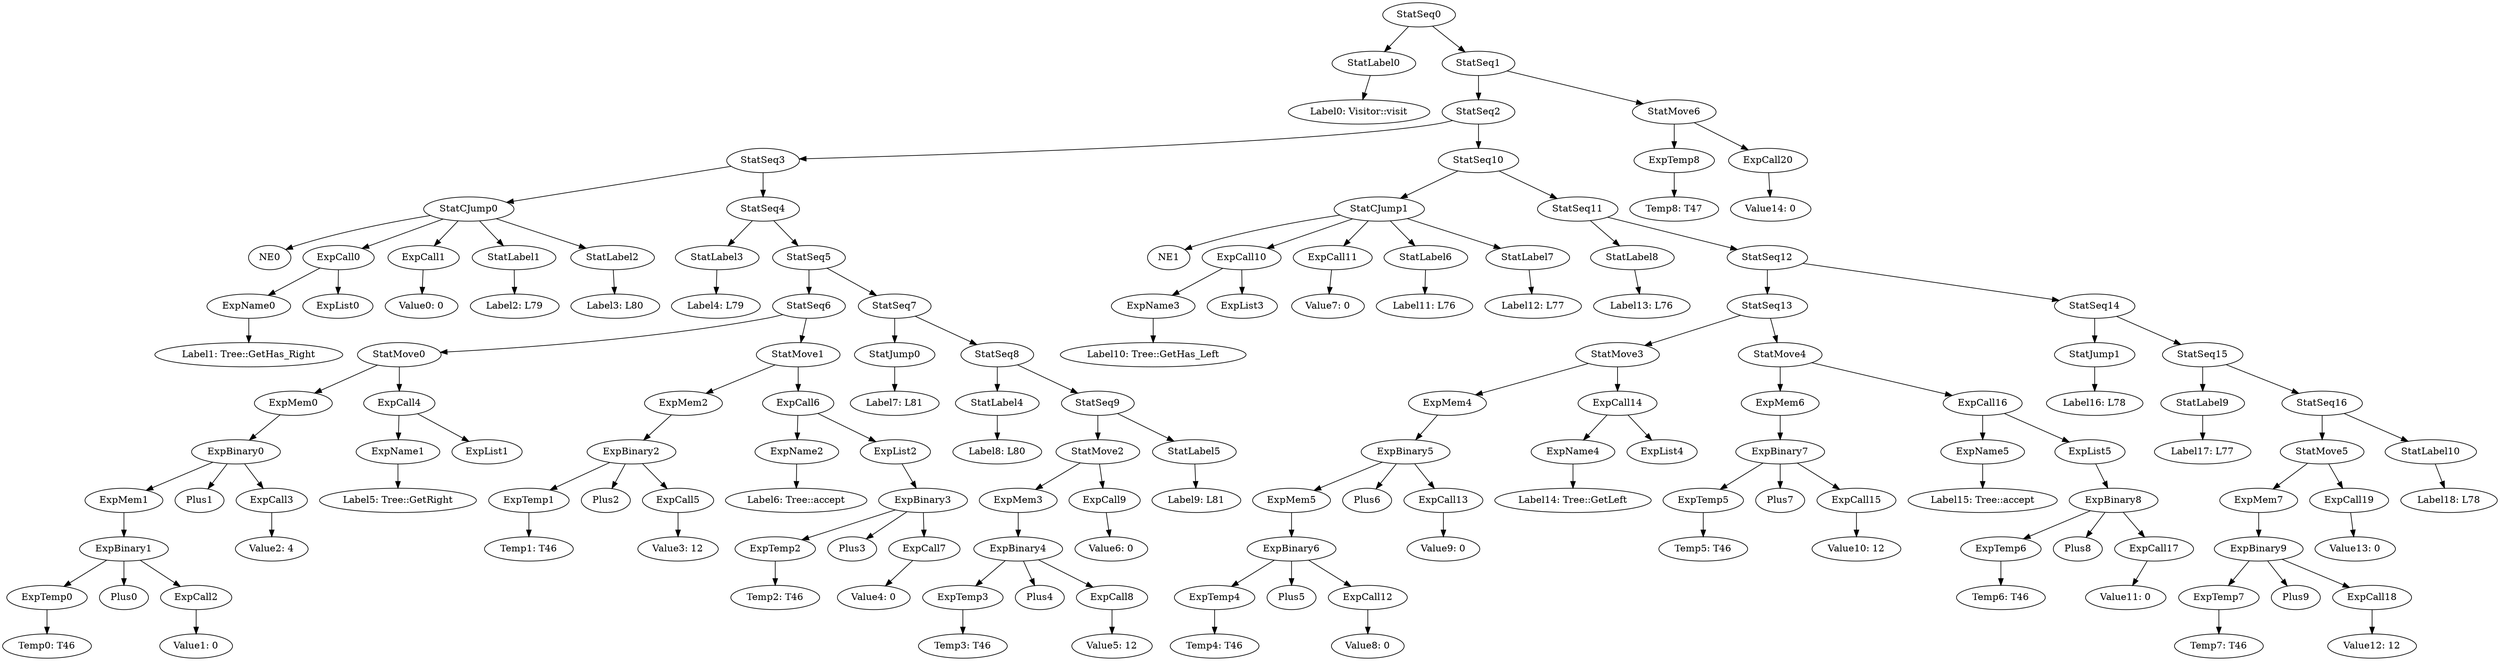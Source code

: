 digraph {
	ordering = out;
	StatSeq1 -> StatSeq2;
	StatSeq1 -> StatMove6;
	StatLabel10 -> "Label18: L78";
	StatSeq16 -> StatMove5;
	StatSeq16 -> StatLabel10;
	ExpCall19 -> "Value13: 0";
	StatMove5 -> ExpMem7;
	StatMove5 -> ExpCall19;
	ExpBinary9 -> ExpTemp7;
	ExpBinary9 -> Plus9;
	ExpBinary9 -> ExpCall18;
	StatJump1 -> "Label16: L78";
	StatSeq12 -> StatSeq13;
	StatSeq12 -> StatSeq14;
	ExpCall17 -> "Value11: 0";
	ExpBinary8 -> ExpTemp6;
	ExpBinary8 -> Plus8;
	ExpBinary8 -> ExpCall17;
	StatMove6 -> ExpTemp8;
	StatMove6 -> ExpCall20;
	ExpTemp6 -> "Temp6: T46";
	ExpCall16 -> ExpName5;
	ExpCall16 -> ExpList5;
	StatMove4 -> ExpMem6;
	StatMove4 -> ExpCall16;
	ExpMem6 -> ExpBinary7;
	ExpCall14 -> ExpName4;
	ExpCall14 -> ExpList4;
	StatMove3 -> ExpMem4;
	StatMove3 -> ExpCall14;
	ExpName4 -> "Label14: Tree::GetLeft";
	ExpMem4 -> ExpBinary5;
	ExpTemp8 -> "Temp8: T47";
	ExpBinary7 -> ExpTemp5;
	ExpBinary7 -> Plus7;
	ExpBinary7 -> ExpCall15;
	ExpCall13 -> "Value9: 0";
	ExpCall12 -> "Value8: 0";
	ExpBinary6 -> ExpTemp4;
	ExpBinary6 -> Plus5;
	ExpBinary6 -> ExpCall12;
	ExpTemp4 -> "Temp4: T46";
	ExpBinary5 -> ExpMem5;
	ExpBinary5 -> Plus6;
	ExpBinary5 -> ExpCall13;
	StatSeq11 -> StatLabel8;
	StatSeq11 -> StatSeq12;
	StatLabel6 -> "Label11: L76";
	ExpCall11 -> "Value7: 0";
	ExpCall10 -> ExpName3;
	ExpCall10 -> ExpList3;
	ExpName3 -> "Label10: Tree::GetHas_Left";
	StatCJump1 -> NE1;
	StatCJump1 -> ExpCall10;
	StatCJump1 -> ExpCall11;
	StatCJump1 -> StatLabel6;
	StatCJump1 -> StatLabel7;
	ExpCall20 -> "Value14: 0";
	StatSeq2 -> StatSeq3;
	StatSeq2 -> StatSeq10;
	ExpCall5 -> "Value3: 12";
	ExpBinary0 -> ExpMem1;
	ExpBinary0 -> Plus1;
	ExpBinary0 -> ExpCall3;
	ExpMem1 -> ExpBinary1;
	ExpCall18 -> "Value12: 12";
	ExpMem0 -> ExpBinary0;
	ExpCall8 -> "Value5: 12";
	ExpTemp7 -> "Temp7: T46";
	ExpTemp0 -> "Temp0: T46";
	ExpName5 -> "Label15: Tree::accept";
	ExpName0 -> "Label1: Tree::GetHas_Right";
	StatCJump0 -> NE0;
	StatCJump0 -> ExpCall0;
	StatCJump0 -> ExpCall1;
	StatCJump0 -> StatLabel1;
	StatCJump0 -> StatLabel2;
	StatSeq13 -> StatMove3;
	StatSeq13 -> StatMove4;
	StatMove1 -> ExpMem2;
	StatMove1 -> ExpCall6;
	StatLabel9 -> "Label17: L77";
	StatLabel4 -> "Label8: L80";
	StatSeq5 -> StatSeq6;
	StatSeq5 -> StatSeq7;
	StatSeq0 -> StatLabel0;
	StatSeq0 -> StatSeq1;
	ExpBinary1 -> ExpTemp0;
	ExpBinary1 -> Plus0;
	ExpBinary1 -> ExpCall2;
	ExpCall3 -> "Value2: 4";
	ExpTemp1 -> "Temp1: T46";
	ExpCall4 -> ExpName1;
	ExpCall4 -> ExpList1;
	StatLabel2 -> "Label3: L80";
	ExpName2 -> "Label6: Tree::accept";
	StatSeq7 -> StatJump0;
	StatSeq7 -> StatSeq8;
	StatLabel1 -> "Label2: L79";
	StatSeq4 -> StatLabel3;
	StatSeq4 -> StatSeq5;
	ExpMem2 -> ExpBinary2;
	ExpCall0 -> ExpName0;
	ExpCall0 -> ExpList0;
	StatSeq9 -> StatMove2;
	StatSeq9 -> StatLabel5;
	StatJump0 -> "Label7: L81";
	ExpCall1 -> "Value0: 0";
	StatSeq14 -> StatJump1;
	StatSeq14 -> StatSeq15;
	StatSeq10 -> StatCJump1;
	StatSeq10 -> StatSeq11;
	ExpName1 -> "Label5: Tree::GetRight";
	StatLabel8 -> "Label13: L76";
	StatSeq6 -> StatMove0;
	StatSeq6 -> StatMove1;
	StatSeq8 -> StatLabel4;
	StatSeq8 -> StatSeq9;
	ExpTemp3 -> "Temp3: T46";
	StatMove0 -> ExpMem0;
	StatMove0 -> ExpCall4;
	ExpCall2 -> "Value1: 0";
	ExpCall7 -> "Value4: 0";
	ExpMem7 -> ExpBinary9;
	StatSeq15 -> StatLabel9;
	StatSeq15 -> StatSeq16;
	StatSeq3 -> StatCJump0;
	StatSeq3 -> StatSeq4;
	StatLabel3 -> "Label4: L79";
	ExpMem5 -> ExpBinary6;
	StatLabel0 -> "Label0: Visitor::visit";
	ExpBinary2 -> ExpTemp1;
	ExpBinary2 -> Plus2;
	ExpBinary2 -> ExpCall5;
	ExpTemp5 -> "Temp5: T46";
	StatLabel5 -> "Label9: L81";
	ExpCall6 -> ExpName2;
	ExpCall6 -> ExpList2;
	StatLabel7 -> "Label12: L77";
	ExpBinary4 -> ExpTemp3;
	ExpBinary4 -> Plus4;
	ExpBinary4 -> ExpCall8;
	ExpTemp2 -> "Temp2: T46";
	ExpBinary3 -> ExpTemp2;
	ExpBinary3 -> Plus3;
	ExpBinary3 -> ExpCall7;
	ExpCall15 -> "Value10: 12";
	ExpList2 -> ExpBinary3;
	ExpMem3 -> ExpBinary4;
	ExpList5 -> ExpBinary8;
	ExpCall9 -> "Value6: 0";
	StatMove2 -> ExpMem3;
	StatMove2 -> ExpCall9;
}

